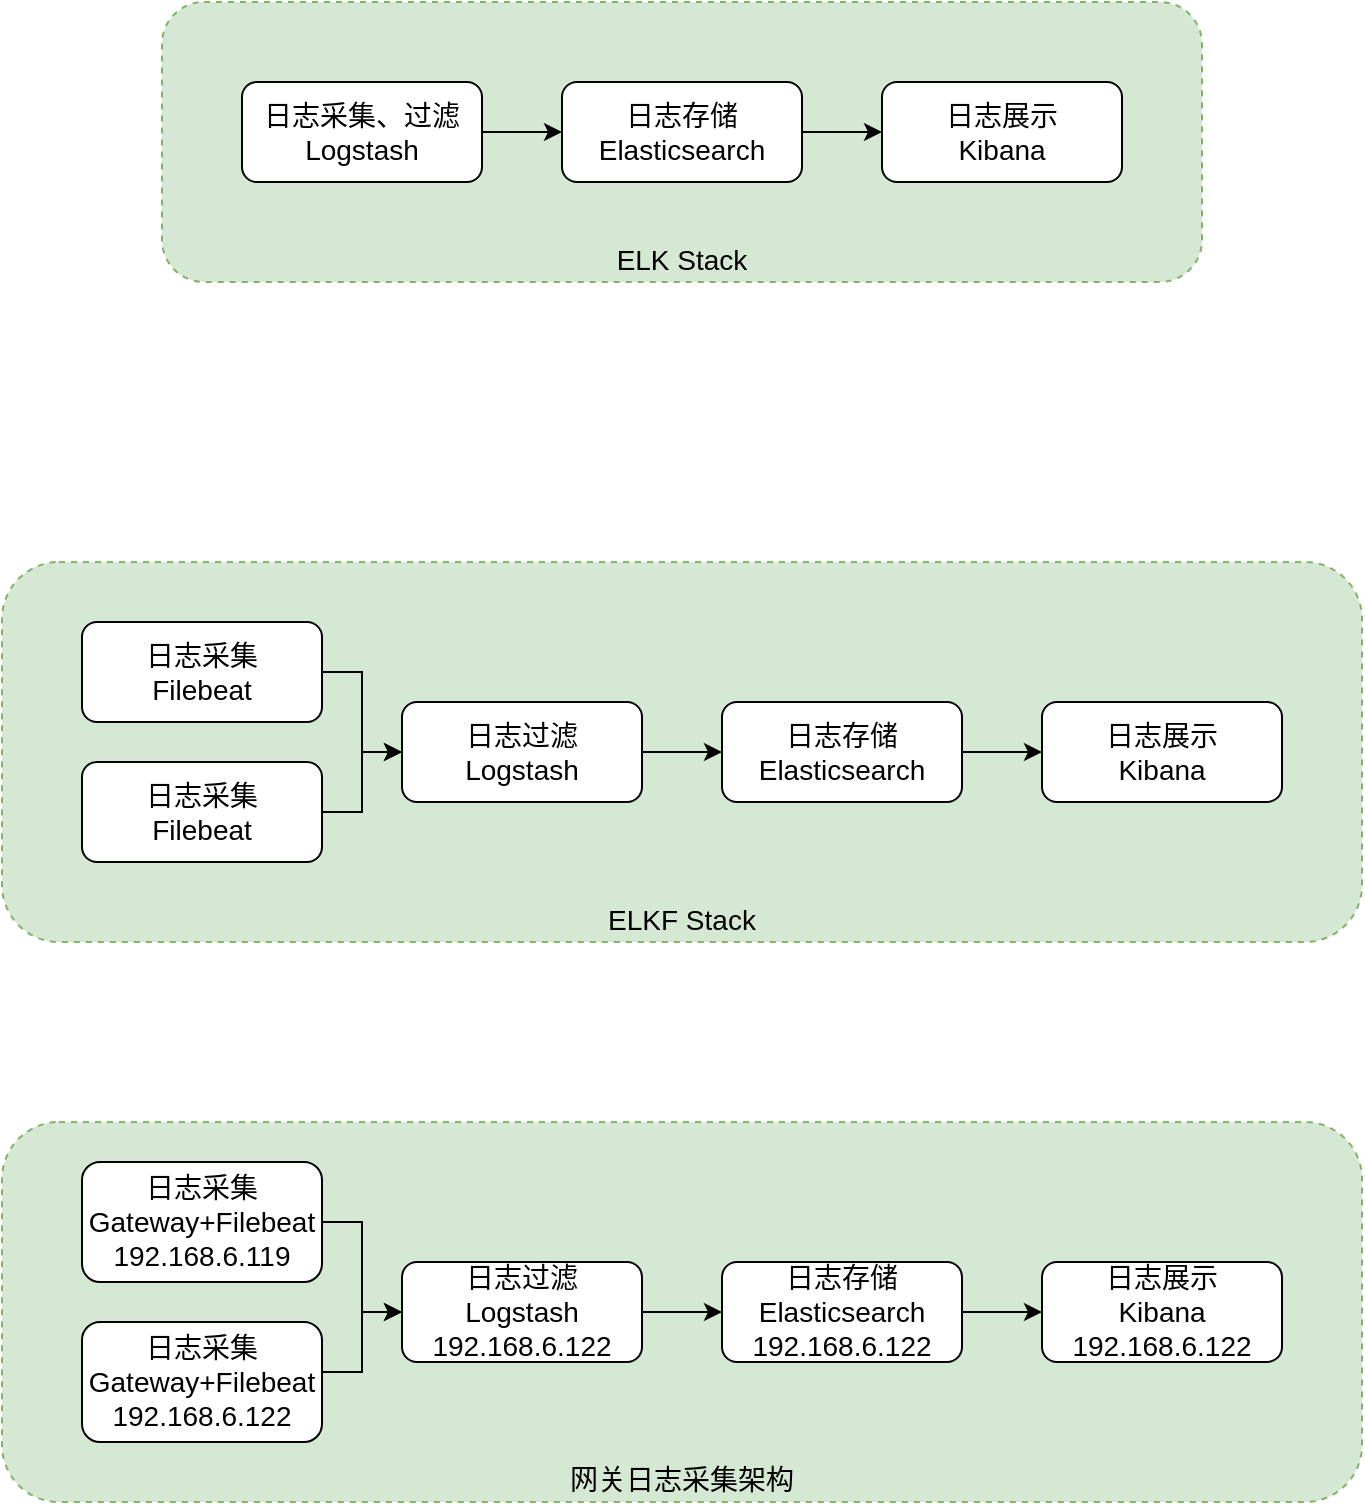 <mxfile version="17.2.4" type="device"><diagram id="J5sszPkIJyIeUYXXtUrO" name="第 1 页"><mxGraphModel dx="1106" dy="767" grid="1" gridSize="10" guides="1" tooltips="1" connect="1" arrows="1" fold="1" page="1" pageScale="1" pageWidth="827" pageHeight="1169" math="0" shadow="0"><root><mxCell id="0"/><mxCell id="1" parent="0"/><mxCell id="uk-9VuWAM9Qe3nraF8kw-6" value="ELK Stack" style="rounded=1;whiteSpace=wrap;html=1;fontSize=14;labelPosition=center;verticalLabelPosition=middle;align=center;verticalAlign=bottom;dashed=1;fillColor=#d5e8d4;strokeColor=#82b366;" parent="1" vertex="1"><mxGeometry x="160" y="200" width="520" height="140" as="geometry"/></mxCell><mxCell id="uk-9VuWAM9Qe3nraF8kw-4" style="edgeStyle=orthogonalEdgeStyle;rounded=0;orthogonalLoop=1;jettySize=auto;html=1;exitX=1;exitY=0.5;exitDx=0;exitDy=0;entryX=0;entryY=0.5;entryDx=0;entryDy=0;" parent="1" source="uk-9VuWAM9Qe3nraF8kw-1" target="uk-9VuWAM9Qe3nraF8kw-2" edge="1"><mxGeometry relative="1" as="geometry"/></mxCell><mxCell id="uk-9VuWAM9Qe3nraF8kw-1" value="日志采集、过滤&lt;br style=&quot;font-size: 14px;&quot;&gt;Logstash" style="rounded=1;whiteSpace=wrap;html=1;fontSize=14;" parent="1" vertex="1"><mxGeometry x="200" y="240" width="120" height="50" as="geometry"/></mxCell><mxCell id="uk-9VuWAM9Qe3nraF8kw-5" style="edgeStyle=orthogonalEdgeStyle;rounded=0;orthogonalLoop=1;jettySize=auto;html=1;exitX=1;exitY=0.5;exitDx=0;exitDy=0;" parent="1" source="uk-9VuWAM9Qe3nraF8kw-2" target="uk-9VuWAM9Qe3nraF8kw-3" edge="1"><mxGeometry relative="1" as="geometry"/></mxCell><mxCell id="uk-9VuWAM9Qe3nraF8kw-2" value="日志存储&lt;br style=&quot;font-size: 14px;&quot;&gt;Elasticsearch" style="rounded=1;whiteSpace=wrap;html=1;fontSize=14;" parent="1" vertex="1"><mxGeometry x="360" y="240" width="120" height="50" as="geometry"/></mxCell><mxCell id="uk-9VuWAM9Qe3nraF8kw-3" value="日志展示&lt;br style=&quot;font-size: 14px;&quot;&gt;Kibana" style="rounded=1;whiteSpace=wrap;html=1;fontSize=14;" parent="1" vertex="1"><mxGeometry x="520" y="240" width="120" height="50" as="geometry"/></mxCell><mxCell id="uk-9VuWAM9Qe3nraF8kw-7" value="ELKF Stack" style="rounded=1;whiteSpace=wrap;html=1;fontSize=14;labelPosition=center;verticalLabelPosition=middle;align=center;verticalAlign=bottom;dashed=1;fillColor=#d5e8d4;strokeColor=#82b366;" parent="1" vertex="1"><mxGeometry x="80" y="480" width="680" height="190" as="geometry"/></mxCell><mxCell id="uk-9VuWAM9Qe3nraF8kw-8" style="edgeStyle=orthogonalEdgeStyle;rounded=0;orthogonalLoop=1;jettySize=auto;html=1;exitX=1;exitY=0.5;exitDx=0;exitDy=0;entryX=0;entryY=0.5;entryDx=0;entryDy=0;" parent="1" source="uk-9VuWAM9Qe3nraF8kw-9" target="uk-9VuWAM9Qe3nraF8kw-11" edge="1"><mxGeometry relative="1" as="geometry"/></mxCell><mxCell id="uk-9VuWAM9Qe3nraF8kw-9" value="日志过滤&lt;br style=&quot;font-size: 14px&quot;&gt;Logstash" style="rounded=1;whiteSpace=wrap;html=1;fontSize=14;" parent="1" vertex="1"><mxGeometry x="280" y="550" width="120" height="50" as="geometry"/></mxCell><mxCell id="uk-9VuWAM9Qe3nraF8kw-10" style="edgeStyle=orthogonalEdgeStyle;rounded=0;orthogonalLoop=1;jettySize=auto;html=1;exitX=1;exitY=0.5;exitDx=0;exitDy=0;" parent="1" source="uk-9VuWAM9Qe3nraF8kw-11" target="uk-9VuWAM9Qe3nraF8kw-12" edge="1"><mxGeometry relative="1" as="geometry"/></mxCell><mxCell id="uk-9VuWAM9Qe3nraF8kw-11" value="日志存储&lt;br style=&quot;font-size: 14px;&quot;&gt;Elasticsearch" style="rounded=1;whiteSpace=wrap;html=1;fontSize=14;" parent="1" vertex="1"><mxGeometry x="440" y="550" width="120" height="50" as="geometry"/></mxCell><mxCell id="uk-9VuWAM9Qe3nraF8kw-12" value="日志展示&lt;br style=&quot;font-size: 14px;&quot;&gt;Kibana" style="rounded=1;whiteSpace=wrap;html=1;fontSize=14;" parent="1" vertex="1"><mxGeometry x="600" y="550" width="120" height="50" as="geometry"/></mxCell><mxCell id="uk-9VuWAM9Qe3nraF8kw-18" style="edgeStyle=orthogonalEdgeStyle;rounded=0;orthogonalLoop=1;jettySize=auto;html=1;exitX=1;exitY=0.5;exitDx=0;exitDy=0;entryX=0;entryY=0.5;entryDx=0;entryDy=0;fontSize=14;" parent="1" source="uk-9VuWAM9Qe3nraF8kw-13" target="uk-9VuWAM9Qe3nraF8kw-9" edge="1"><mxGeometry relative="1" as="geometry"/></mxCell><mxCell id="uk-9VuWAM9Qe3nraF8kw-13" value="日志采集&lt;br style=&quot;font-size: 14px&quot;&gt;Filebeat" style="rounded=1;whiteSpace=wrap;html=1;fontSize=14;" parent="1" vertex="1"><mxGeometry x="120" y="510" width="120" height="50" as="geometry"/></mxCell><mxCell id="uk-9VuWAM9Qe3nraF8kw-19" style="edgeStyle=orthogonalEdgeStyle;rounded=0;orthogonalLoop=1;jettySize=auto;html=1;exitX=1;exitY=0.5;exitDx=0;exitDy=0;fontSize=14;entryX=0;entryY=0.5;entryDx=0;entryDy=0;" parent="1" source="uk-9VuWAM9Qe3nraF8kw-14" target="uk-9VuWAM9Qe3nraF8kw-9" edge="1"><mxGeometry relative="1" as="geometry"><mxPoint x="280.0" y="570.0" as="targetPoint"/><Array as="points"><mxPoint x="260" y="605"/><mxPoint x="260" y="575"/></Array></mxGeometry></mxCell><mxCell id="uk-9VuWAM9Qe3nraF8kw-14" value="日志采集&lt;br&gt;Filebeat" style="rounded=1;whiteSpace=wrap;html=1;fontSize=14;" parent="1" vertex="1"><mxGeometry x="120" y="580" width="120" height="50" as="geometry"/></mxCell><mxCell id="B6WMBEUJPaWn_9Ah-BSw-1" value="网关日志采集架构" style="rounded=1;whiteSpace=wrap;html=1;fontSize=14;labelPosition=center;verticalLabelPosition=middle;align=center;verticalAlign=bottom;dashed=1;fillColor=#d5e8d4;strokeColor=#82b366;" vertex="1" parent="1"><mxGeometry x="80" y="760" width="680" height="190" as="geometry"/></mxCell><mxCell id="B6WMBEUJPaWn_9Ah-BSw-2" style="edgeStyle=orthogonalEdgeStyle;rounded=0;orthogonalLoop=1;jettySize=auto;html=1;exitX=1;exitY=0.5;exitDx=0;exitDy=0;entryX=0;entryY=0.5;entryDx=0;entryDy=0;" edge="1" parent="1" source="B6WMBEUJPaWn_9Ah-BSw-3" target="B6WMBEUJPaWn_9Ah-BSw-5"><mxGeometry relative="1" as="geometry"/></mxCell><mxCell id="B6WMBEUJPaWn_9Ah-BSw-3" value="日志过滤&lt;br style=&quot;font-size: 14px&quot;&gt;Logstash&lt;br&gt;192.168.6.122" style="rounded=1;whiteSpace=wrap;html=1;fontSize=14;" vertex="1" parent="1"><mxGeometry x="280" y="830" width="120" height="50" as="geometry"/></mxCell><mxCell id="B6WMBEUJPaWn_9Ah-BSw-4" style="edgeStyle=orthogonalEdgeStyle;rounded=0;orthogonalLoop=1;jettySize=auto;html=1;exitX=1;exitY=0.5;exitDx=0;exitDy=0;" edge="1" parent="1" source="B6WMBEUJPaWn_9Ah-BSw-5" target="B6WMBEUJPaWn_9Ah-BSw-6"><mxGeometry relative="1" as="geometry"/></mxCell><mxCell id="B6WMBEUJPaWn_9Ah-BSw-5" value="日志存储&lt;br style=&quot;font-size: 14px&quot;&gt;Elasticsearch&lt;br&gt;192.168.6.122" style="rounded=1;whiteSpace=wrap;html=1;fontSize=14;" vertex="1" parent="1"><mxGeometry x="440" y="830" width="120" height="50" as="geometry"/></mxCell><mxCell id="B6WMBEUJPaWn_9Ah-BSw-6" value="日志展示&lt;br style=&quot;font-size: 14px&quot;&gt;Kibana&lt;br&gt;192.168.6.122" style="rounded=1;whiteSpace=wrap;html=1;fontSize=14;" vertex="1" parent="1"><mxGeometry x="600" y="830" width="120" height="50" as="geometry"/></mxCell><mxCell id="B6WMBEUJPaWn_9Ah-BSw-7" style="edgeStyle=orthogonalEdgeStyle;rounded=0;orthogonalLoop=1;jettySize=auto;html=1;exitX=1;exitY=0.5;exitDx=0;exitDy=0;entryX=0;entryY=0.5;entryDx=0;entryDy=0;fontSize=14;" edge="1" parent="1" source="B6WMBEUJPaWn_9Ah-BSw-8" target="B6WMBEUJPaWn_9Ah-BSw-3"><mxGeometry relative="1" as="geometry"/></mxCell><mxCell id="B6WMBEUJPaWn_9Ah-BSw-8" value="日志采集&lt;br style=&quot;font-size: 14px&quot;&gt;Gateway+Filebeat&lt;br&gt;192.168.6.119" style="rounded=1;whiteSpace=wrap;html=1;fontSize=14;" vertex="1" parent="1"><mxGeometry x="120" y="780" width="120" height="60" as="geometry"/></mxCell><mxCell id="B6WMBEUJPaWn_9Ah-BSw-9" style="edgeStyle=orthogonalEdgeStyle;rounded=0;orthogonalLoop=1;jettySize=auto;html=1;exitX=1;exitY=0.5;exitDx=0;exitDy=0;fontSize=14;entryX=0;entryY=0.5;entryDx=0;entryDy=0;" edge="1" parent="1" source="B6WMBEUJPaWn_9Ah-BSw-10" target="B6WMBEUJPaWn_9Ah-BSw-3"><mxGeometry relative="1" as="geometry"><mxPoint x="280.0" y="850.0" as="targetPoint"/><Array as="points"><mxPoint x="260" y="885"/><mxPoint x="260" y="855"/></Array></mxGeometry></mxCell><mxCell id="B6WMBEUJPaWn_9Ah-BSw-10" value="日志采集&lt;br&gt;Gateway+Filebeat&lt;br&gt;192.168.6.122" style="rounded=1;whiteSpace=wrap;html=1;fontSize=14;" vertex="1" parent="1"><mxGeometry x="120" y="860" width="120" height="60" as="geometry"/></mxCell></root></mxGraphModel></diagram></mxfile>